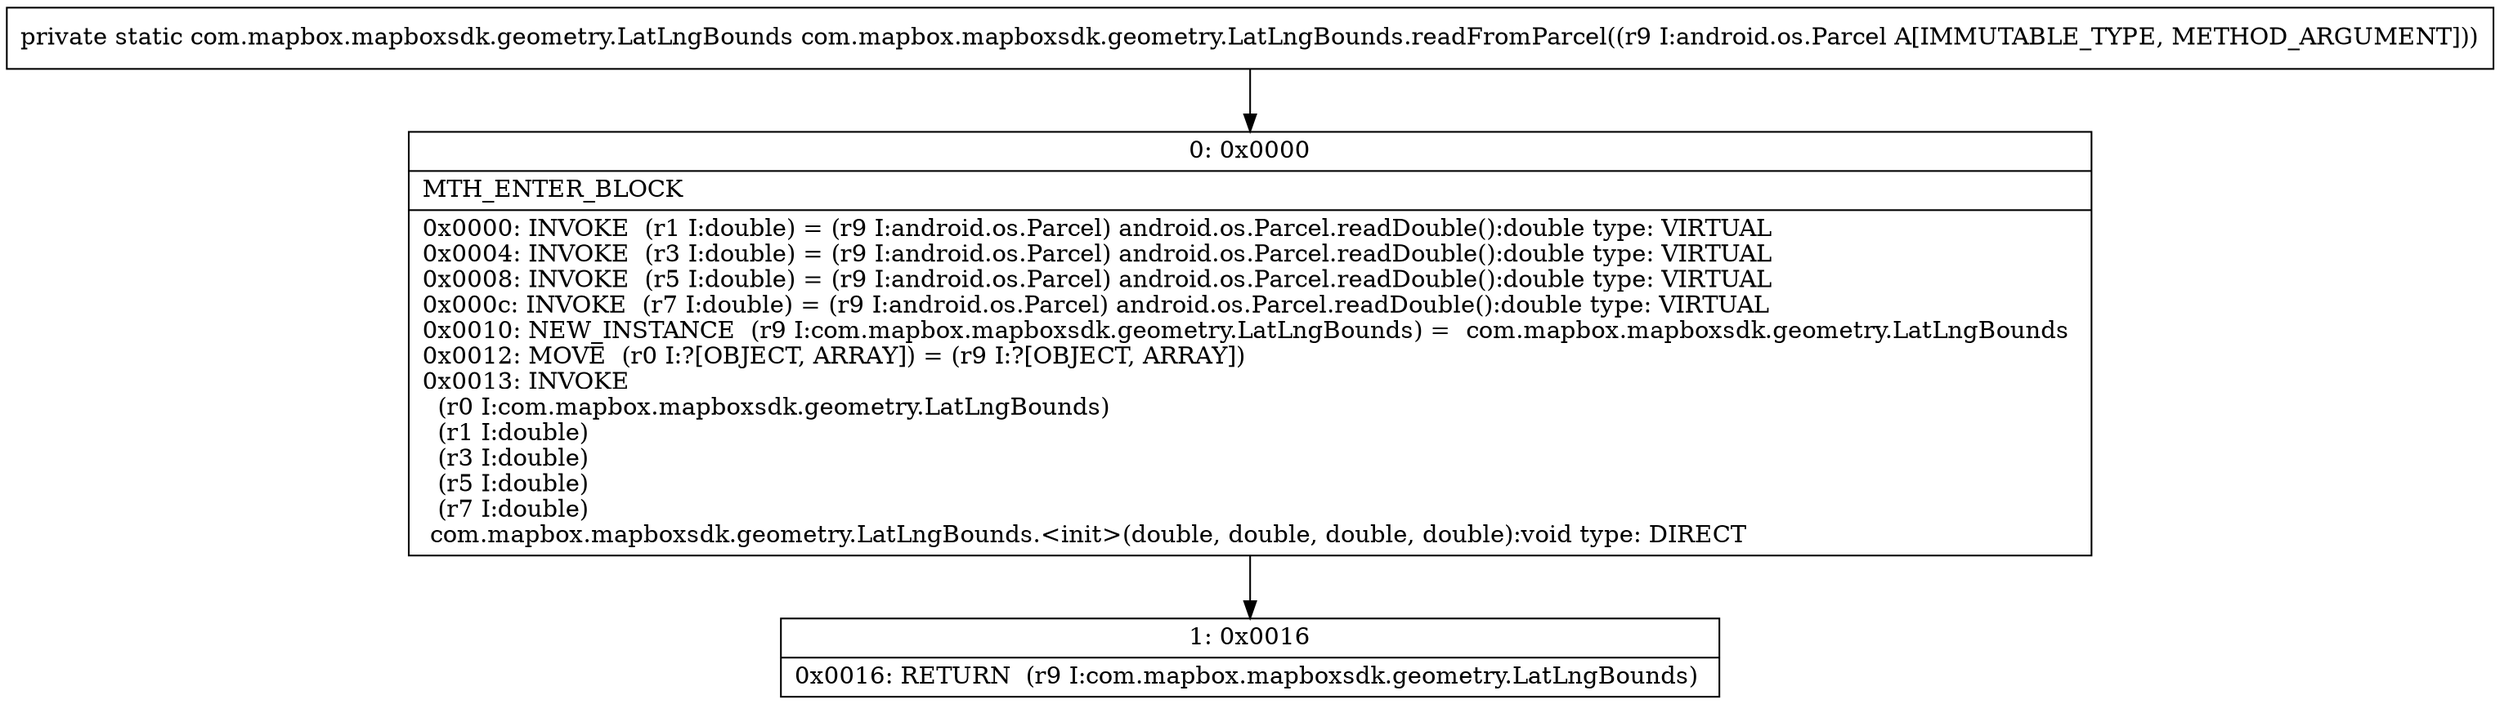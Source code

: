 digraph "CFG forcom.mapbox.mapboxsdk.geometry.LatLngBounds.readFromParcel(Landroid\/os\/Parcel;)Lcom\/mapbox\/mapboxsdk\/geometry\/LatLngBounds;" {
Node_0 [shape=record,label="{0\:\ 0x0000|MTH_ENTER_BLOCK\l|0x0000: INVOKE  (r1 I:double) = (r9 I:android.os.Parcel) android.os.Parcel.readDouble():double type: VIRTUAL \l0x0004: INVOKE  (r3 I:double) = (r9 I:android.os.Parcel) android.os.Parcel.readDouble():double type: VIRTUAL \l0x0008: INVOKE  (r5 I:double) = (r9 I:android.os.Parcel) android.os.Parcel.readDouble():double type: VIRTUAL \l0x000c: INVOKE  (r7 I:double) = (r9 I:android.os.Parcel) android.os.Parcel.readDouble():double type: VIRTUAL \l0x0010: NEW_INSTANCE  (r9 I:com.mapbox.mapboxsdk.geometry.LatLngBounds) =  com.mapbox.mapboxsdk.geometry.LatLngBounds \l0x0012: MOVE  (r0 I:?[OBJECT, ARRAY]) = (r9 I:?[OBJECT, ARRAY]) \l0x0013: INVOKE  \l  (r0 I:com.mapbox.mapboxsdk.geometry.LatLngBounds)\l  (r1 I:double)\l  (r3 I:double)\l  (r5 I:double)\l  (r7 I:double)\l com.mapbox.mapboxsdk.geometry.LatLngBounds.\<init\>(double, double, double, double):void type: DIRECT \l}"];
Node_1 [shape=record,label="{1\:\ 0x0016|0x0016: RETURN  (r9 I:com.mapbox.mapboxsdk.geometry.LatLngBounds) \l}"];
MethodNode[shape=record,label="{private static com.mapbox.mapboxsdk.geometry.LatLngBounds com.mapbox.mapboxsdk.geometry.LatLngBounds.readFromParcel((r9 I:android.os.Parcel A[IMMUTABLE_TYPE, METHOD_ARGUMENT])) }"];
MethodNode -> Node_0;
Node_0 -> Node_1;
}

